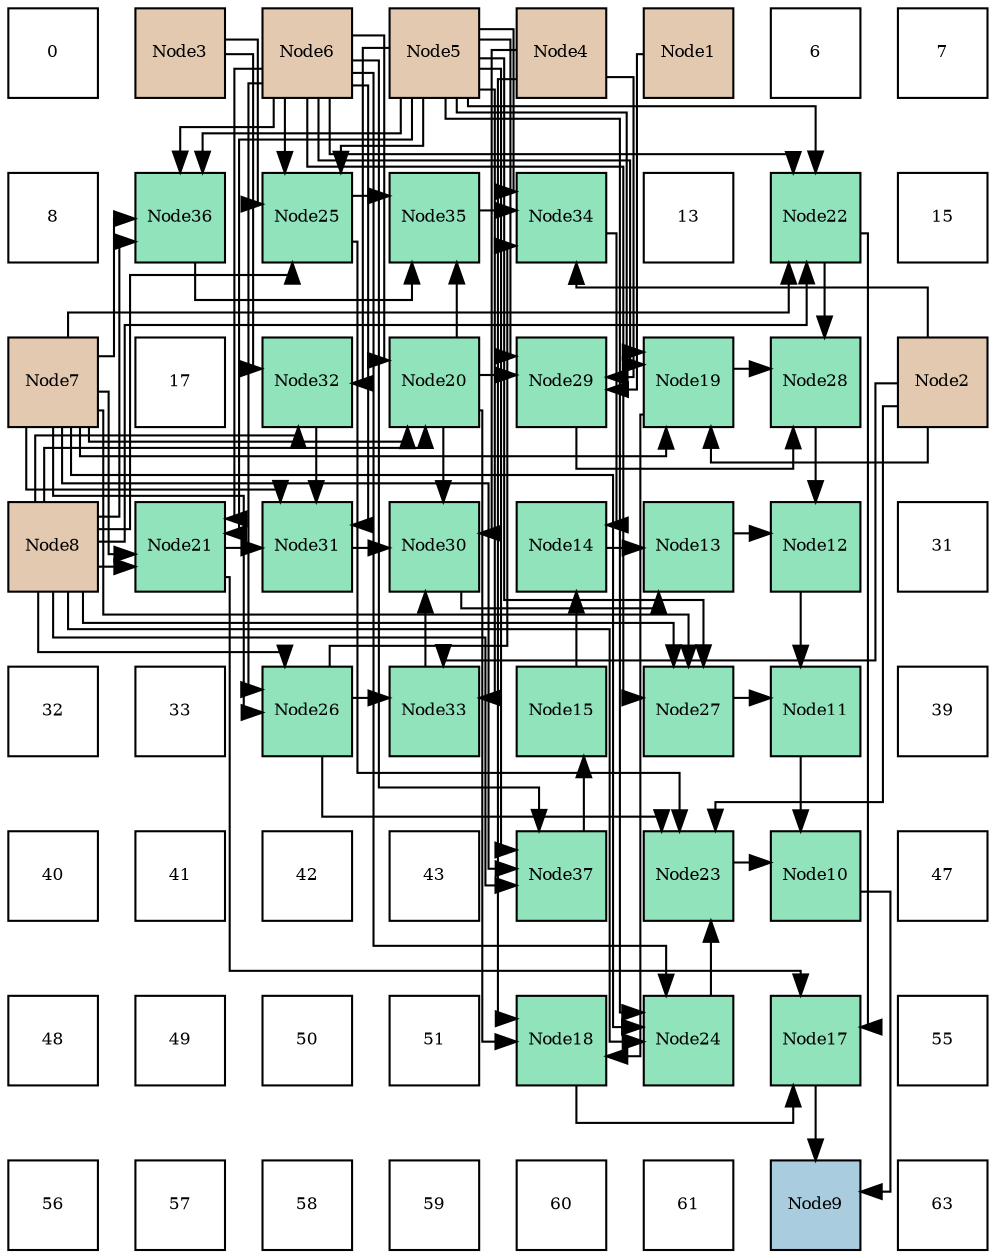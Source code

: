 digraph layout{
 rankdir=TB;
 splines=ortho;
 node [style=filled shape=square fixedsize=true width=0.6];
0[label="0", fontsize=8, fillcolor="#ffffff"];
1[label="Node3", fontsize=8, fillcolor="#e3c9af"];
2[label="Node6", fontsize=8, fillcolor="#e3c9af"];
3[label="Node5", fontsize=8, fillcolor="#e3c9af"];
4[label="Node4", fontsize=8, fillcolor="#e3c9af"];
5[label="Node1", fontsize=8, fillcolor="#e3c9af"];
6[label="6", fontsize=8, fillcolor="#ffffff"];
7[label="7", fontsize=8, fillcolor="#ffffff"];
8[label="8", fontsize=8, fillcolor="#ffffff"];
9[label="Node36", fontsize=8, fillcolor="#91e3bb"];
10[label="Node25", fontsize=8, fillcolor="#91e3bb"];
11[label="Node35", fontsize=8, fillcolor="#91e3bb"];
12[label="Node34", fontsize=8, fillcolor="#91e3bb"];
13[label="13", fontsize=8, fillcolor="#ffffff"];
14[label="Node22", fontsize=8, fillcolor="#91e3bb"];
15[label="15", fontsize=8, fillcolor="#ffffff"];
16[label="Node7", fontsize=8, fillcolor="#e3c9af"];
17[label="17", fontsize=8, fillcolor="#ffffff"];
18[label="Node32", fontsize=8, fillcolor="#91e3bb"];
19[label="Node20", fontsize=8, fillcolor="#91e3bb"];
20[label="Node29", fontsize=8, fillcolor="#91e3bb"];
21[label="Node19", fontsize=8, fillcolor="#91e3bb"];
22[label="Node28", fontsize=8, fillcolor="#91e3bb"];
23[label="Node2", fontsize=8, fillcolor="#e3c9af"];
24[label="Node8", fontsize=8, fillcolor="#e3c9af"];
25[label="Node21", fontsize=8, fillcolor="#91e3bb"];
26[label="Node31", fontsize=8, fillcolor="#91e3bb"];
27[label="Node30", fontsize=8, fillcolor="#91e3bb"];
28[label="Node14", fontsize=8, fillcolor="#91e3bb"];
29[label="Node13", fontsize=8, fillcolor="#91e3bb"];
30[label="Node12", fontsize=8, fillcolor="#91e3bb"];
31[label="31", fontsize=8, fillcolor="#ffffff"];
32[label="32", fontsize=8, fillcolor="#ffffff"];
33[label="33", fontsize=8, fillcolor="#ffffff"];
34[label="Node26", fontsize=8, fillcolor="#91e3bb"];
35[label="Node33", fontsize=8, fillcolor="#91e3bb"];
36[label="Node15", fontsize=8, fillcolor="#91e3bb"];
37[label="Node27", fontsize=8, fillcolor="#91e3bb"];
38[label="Node11", fontsize=8, fillcolor="#91e3bb"];
39[label="39", fontsize=8, fillcolor="#ffffff"];
40[label="40", fontsize=8, fillcolor="#ffffff"];
41[label="41", fontsize=8, fillcolor="#ffffff"];
42[label="42", fontsize=8, fillcolor="#ffffff"];
43[label="43", fontsize=8, fillcolor="#ffffff"];
44[label="Node37", fontsize=8, fillcolor="#91e3bb"];
45[label="Node23", fontsize=8, fillcolor="#91e3bb"];
46[label="Node10", fontsize=8, fillcolor="#91e3bb"];
47[label="47", fontsize=8, fillcolor="#ffffff"];
48[label="48", fontsize=8, fillcolor="#ffffff"];
49[label="49", fontsize=8, fillcolor="#ffffff"];
50[label="50", fontsize=8, fillcolor="#ffffff"];
51[label="51", fontsize=8, fillcolor="#ffffff"];
52[label="Node18", fontsize=8, fillcolor="#91e3bb"];
53[label="Node24", fontsize=8, fillcolor="#91e3bb"];
54[label="Node17", fontsize=8, fillcolor="#91e3bb"];
55[label="55", fontsize=8, fillcolor="#ffffff"];
56[label="56", fontsize=8, fillcolor="#ffffff"];
57[label="57", fontsize=8, fillcolor="#ffffff"];
58[label="58", fontsize=8, fillcolor="#ffffff"];
59[label="59", fontsize=8, fillcolor="#ffffff"];
60[label="60", fontsize=8, fillcolor="#ffffff"];
61[label="61", fontsize=8, fillcolor="#ffffff"];
62[label="Node9", fontsize=8, fillcolor="#a9ccde"];
63[label="63", fontsize=8, fillcolor="#ffffff"];
edge [constraint=false, style=vis];46 -> 62;
54 -> 62;
38 -> 46;
45 -> 46;
30 -> 38;
37 -> 38;
29 -> 30;
22 -> 30;
28 -> 29;
27 -> 29;
36 -> 28;
12 -> 28;
44 -> 36;
52 -> 54;
25 -> 54;
14 -> 54;
20 -> 22;
21 -> 22;
14 -> 22;
26 -> 27;
35 -> 27;
19 -> 27;
4 -> 27;
11 -> 12;
34 -> 12;
23 -> 12;
3 -> 12;
21 -> 52;
19 -> 52;
4 -> 52;
53 -> 45;
10 -> 45;
34 -> 45;
23 -> 45;
19 -> 20;
5 -> 20;
4 -> 20;
3 -> 20;
25 -> 26;
18 -> 26;
2 -> 26;
16 -> 26;
34 -> 35;
23 -> 35;
3 -> 35;
19 -> 11;
10 -> 11;
9 -> 11;
23 -> 21;
3 -> 21;
2 -> 21;
16 -> 21;
2 -> 19;
16 -> 19;
24 -> 19;
3 -> 25;
2 -> 25;
16 -> 25;
24 -> 25;
3 -> 14;
2 -> 14;
16 -> 14;
24 -> 14;
3 -> 53;
2 -> 53;
16 -> 53;
24 -> 53;
1 -> 10;
3 -> 10;
2 -> 10;
24 -> 10;
2 -> 34;
16 -> 34;
24 -> 34;
3 -> 37;
2 -> 37;
16 -> 37;
24 -> 37;
1 -> 18;
3 -> 18;
24 -> 18;
3 -> 9;
2 -> 9;
16 -> 9;
24 -> 9;
3 -> 44;
2 -> 44;
16 -> 44;
24 -> 44;
edge [constraint=true, style=invis];
0 -> 8 -> 16 -> 24 -> 32 -> 40 -> 48 -> 56;
1 -> 9 -> 17 -> 25 -> 33 -> 41 -> 49 -> 57;
2 -> 10 -> 18 -> 26 -> 34 -> 42 -> 50 -> 58;
3 -> 11 -> 19 -> 27 -> 35 -> 43 -> 51 -> 59;
4 -> 12 -> 20 -> 28 -> 36 -> 44 -> 52 -> 60;
5 -> 13 -> 21 -> 29 -> 37 -> 45 -> 53 -> 61;
6 -> 14 -> 22 -> 30 -> 38 -> 46 -> 54 -> 62;
7 -> 15 -> 23 -> 31 -> 39 -> 47 -> 55 -> 63;
rank = same {0 -> 1 -> 2 -> 3 -> 4 -> 5 -> 6 -> 7};
rank = same {8 -> 9 -> 10 -> 11 -> 12 -> 13 -> 14 -> 15};
rank = same {16 -> 17 -> 18 -> 19 -> 20 -> 21 -> 22 -> 23};
rank = same {24 -> 25 -> 26 -> 27 -> 28 -> 29 -> 30 -> 31};
rank = same {32 -> 33 -> 34 -> 35 -> 36 -> 37 -> 38 -> 39};
rank = same {40 -> 41 -> 42 -> 43 -> 44 -> 45 -> 46 -> 47};
rank = same {48 -> 49 -> 50 -> 51 -> 52 -> 53 -> 54 -> 55};
rank = same {56 -> 57 -> 58 -> 59 -> 60 -> 61 -> 62 -> 63};
}